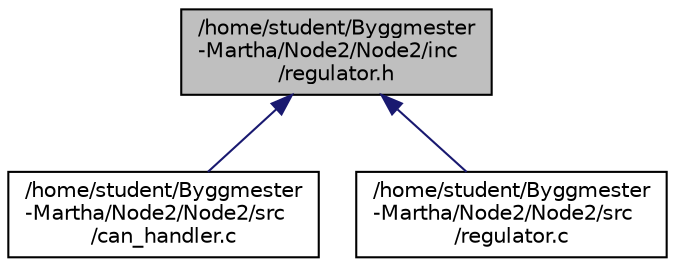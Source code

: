 digraph "/home/student/Byggmester-Martha/Node2/Node2/inc/regulator.h"
{
  edge [fontname="Helvetica",fontsize="10",labelfontname="Helvetica",labelfontsize="10"];
  node [fontname="Helvetica",fontsize="10",shape=record];
  Node2 [label="/home/student/Byggmester\l-Martha/Node2/Node2/inc\l/regulator.h",height=0.2,width=0.4,color="black", fillcolor="grey75", style="filled", fontcolor="black"];
  Node2 -> Node3 [dir="back",color="midnightblue",fontsize="10",style="solid"];
  Node3 [label="/home/student/Byggmester\l-Martha/Node2/Node2/src\l/can_handler.c",height=0.2,width=0.4,color="black", fillcolor="white", style="filled",URL="$can__handler_8c.html",tooltip="Implementation of can_handler library. "];
  Node2 -> Node4 [dir="back",color="midnightblue",fontsize="10",style="solid"];
  Node4 [label="/home/student/Byggmester\l-Martha/Node2/Node2/src\l/regulator.c",height=0.2,width=0.4,color="black", fillcolor="white", style="filled",URL="$regulator_8c.html",tooltip="Implementation of regulator library. "];
}
